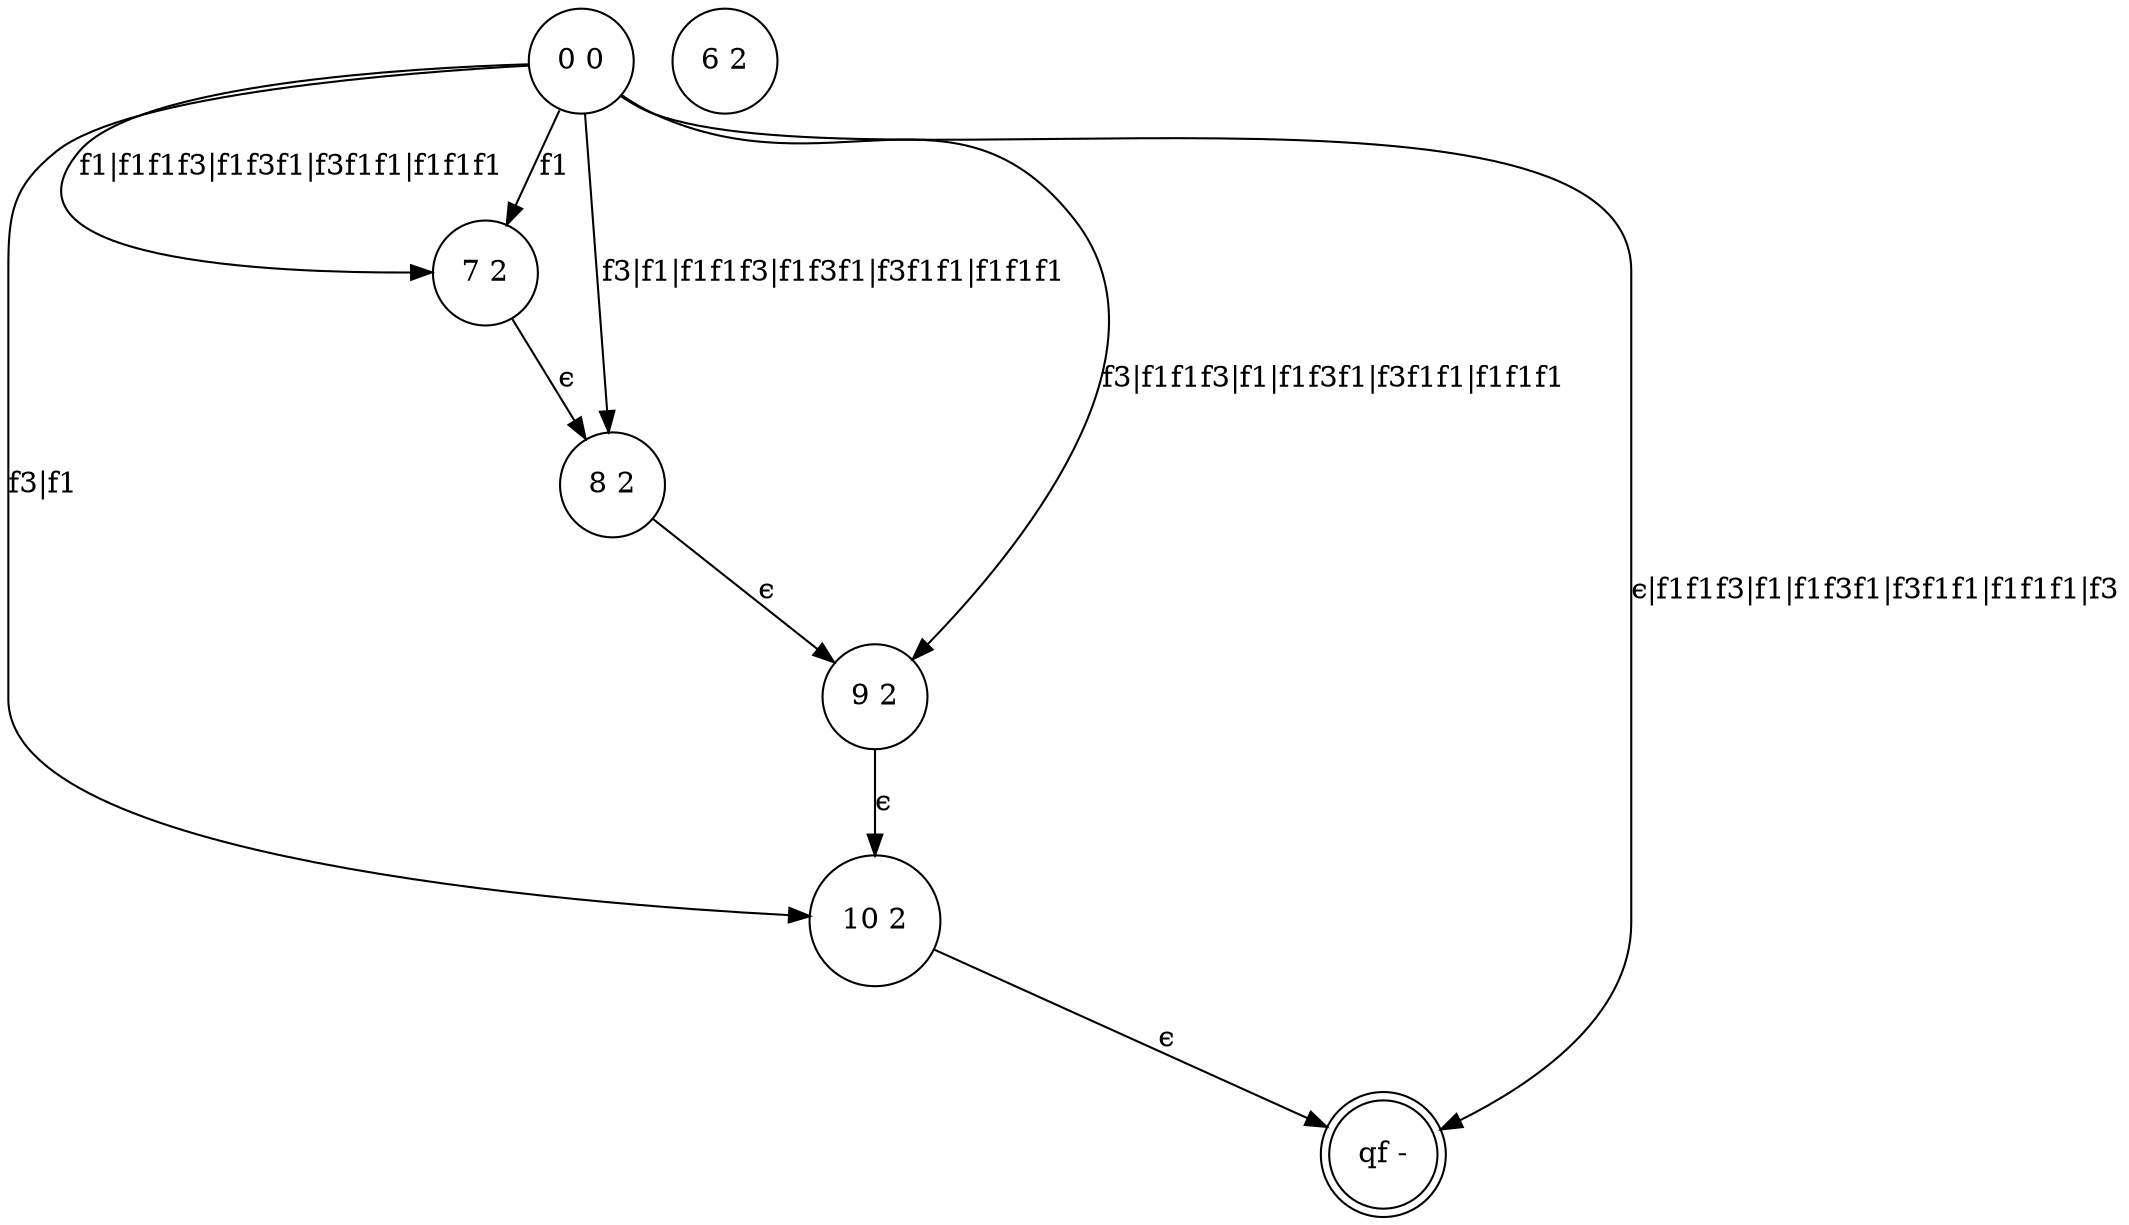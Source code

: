 digraph 40 {
	"10 2" [shape=circle]
	"7 2" [shape=circle]
	"8 2" [shape=circle]
	"9 2" [shape=circle]
	"6 2" [shape=circle]
	"7 2" [shape=circle]
	"9 2" [shape=circle]
	"8 2" [shape=circle]
	"qf -" [shape=doublecircle]
	"0 0" [shape=circle]
	"6 2" [shape=circle]
	"7 2" -> "8 2" [label="ϵ"]
	"8 2" -> "9 2" [label="ϵ"]
	"9 2" -> "10 2" [label="ϵ"]
	"10 2" -> "qf -" [label="ϵ"]
	"0 0" -> "10 2" [label="f3|f1"]
	"0 0" -> "7 2" [label="f1|f1f1f3|f1f3f1|f3f1f1|f1f1f1"]
	"0 0" -> "8 2" [label="f3|f1|f1f1f3|f1f3f1|f3f1f1|f1f1f1"]
	"0 0" -> "9 2" [label="f3|f1f1f3|f1|f1f3f1|f3f1f1|f1f1f1"]
	"0 0" -> "qf -" [label="ϵ|f1f1f3|f1|f1f3f1|f3f1f1|f1f1f1|f3"]
	"0 0" -> "7 2" [label=f1]
}
